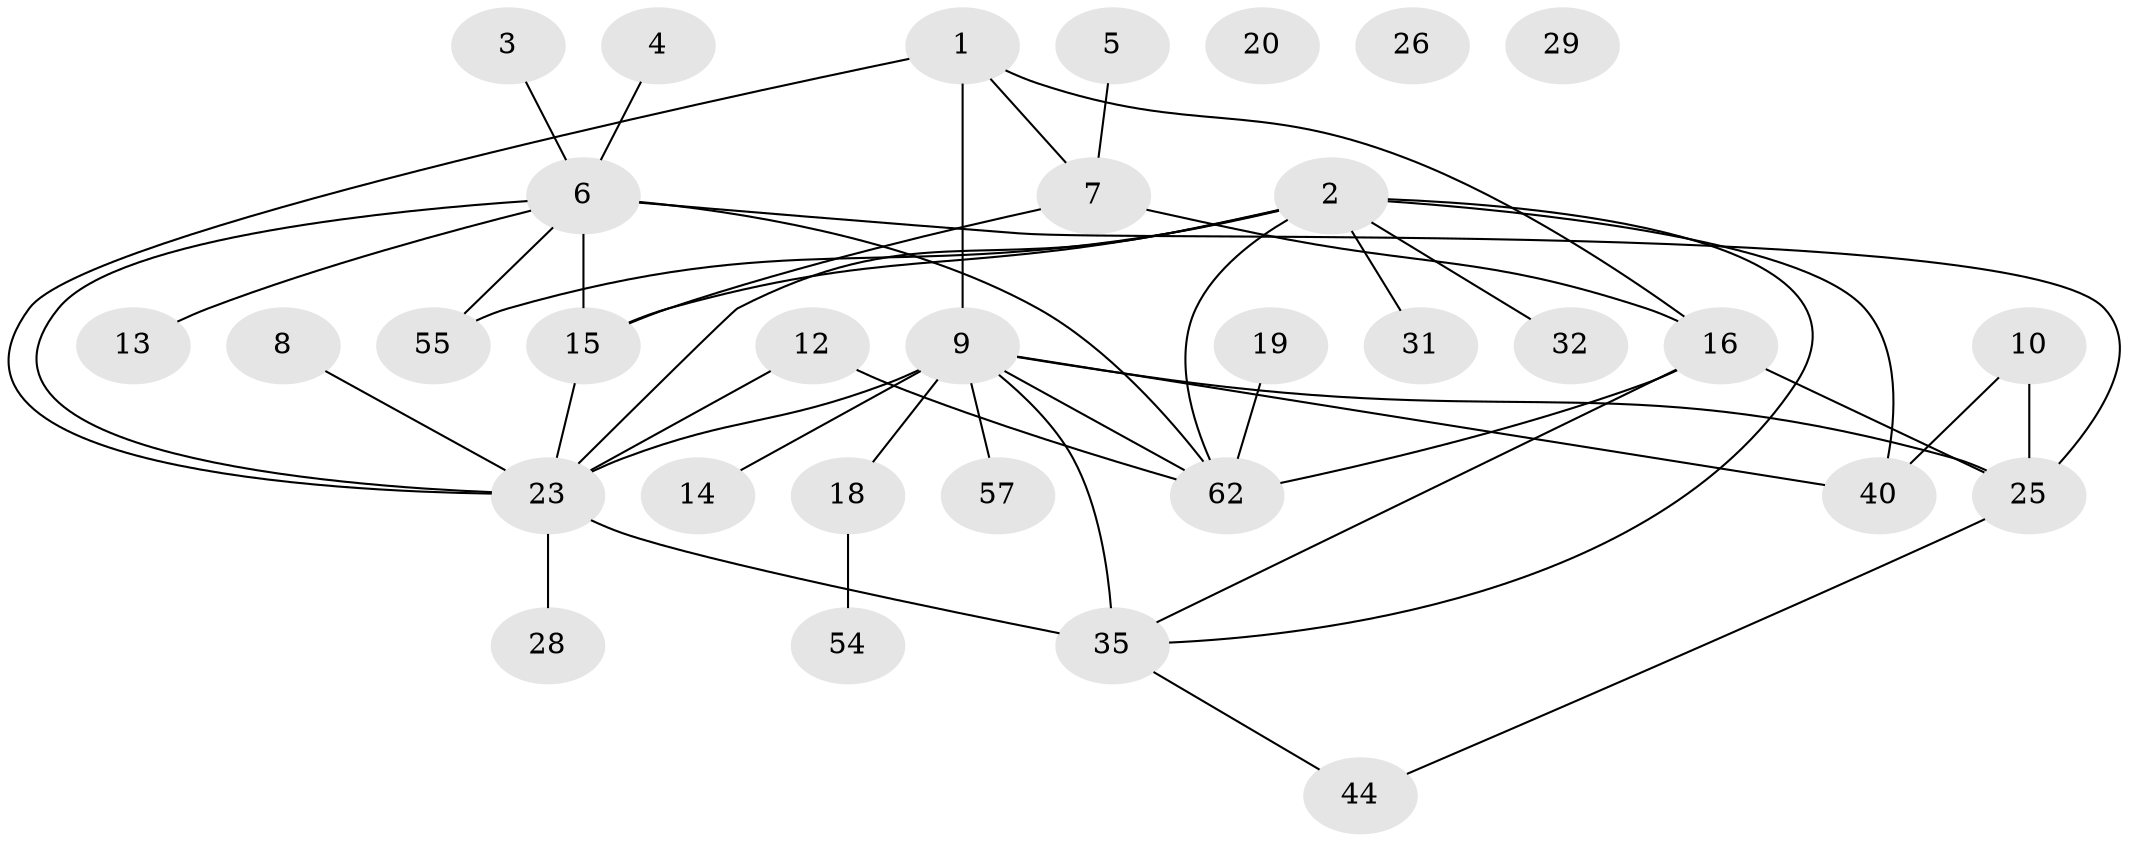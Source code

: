 // original degree distribution, {2: 0.27692307692307694, 3: 0.2, 1: 0.2153846153846154, 5: 0.07692307692307693, 4: 0.12307692307692308, 0: 0.03076923076923077, 6: 0.07692307692307693}
// Generated by graph-tools (version 1.1) at 2025/12/03/09/25 04:12:51]
// undirected, 32 vertices, 46 edges
graph export_dot {
graph [start="1"]
  node [color=gray90,style=filled];
  1 [super="+61"];
  2 [super="+51+41"];
  3 [super="+21+39"];
  4 [super="+49"];
  5;
  6 [super="+65+33+47+50"];
  7 [super="+27"];
  8 [super="+17"];
  9 [super="+45+36+11"];
  10 [super="+37"];
  12;
  13;
  14;
  15 [super="+22"];
  16 [super="+34+30"];
  18 [super="+46"];
  19;
  20;
  23 [super="+48+24"];
  25 [super="+42"];
  26 [super="+58"];
  28;
  29;
  31;
  32 [super="+64"];
  35 [super="+59"];
  40;
  44;
  54;
  55;
  57;
  62 [super="+63"];
  1 -- 16;
  1 -- 23;
  1 -- 9;
  1 -- 7;
  2 -- 23;
  2 -- 32;
  2 -- 35;
  2 -- 40;
  2 -- 31;
  2 -- 15;
  2 -- 62;
  2 -- 55;
  3 -- 6;
  4 -- 6;
  5 -- 7;
  6 -- 13;
  6 -- 23;
  6 -- 15 [weight=2];
  6 -- 62;
  6 -- 25;
  6 -- 55;
  7 -- 15;
  7 -- 16;
  8 -- 23 [weight=3];
  9 -- 40;
  9 -- 35 [weight=2];
  9 -- 14;
  9 -- 25 [weight=2];
  9 -- 57;
  9 -- 23;
  9 -- 62;
  9 -- 18;
  10 -- 25;
  10 -- 40;
  12 -- 62;
  12 -- 23;
  15 -- 23;
  16 -- 35;
  16 -- 25 [weight=2];
  16 -- 62;
  18 -- 54;
  19 -- 62 [weight=2];
  23 -- 35 [weight=2];
  23 -- 28 [weight=2];
  25 -- 44;
  35 -- 44;
}
